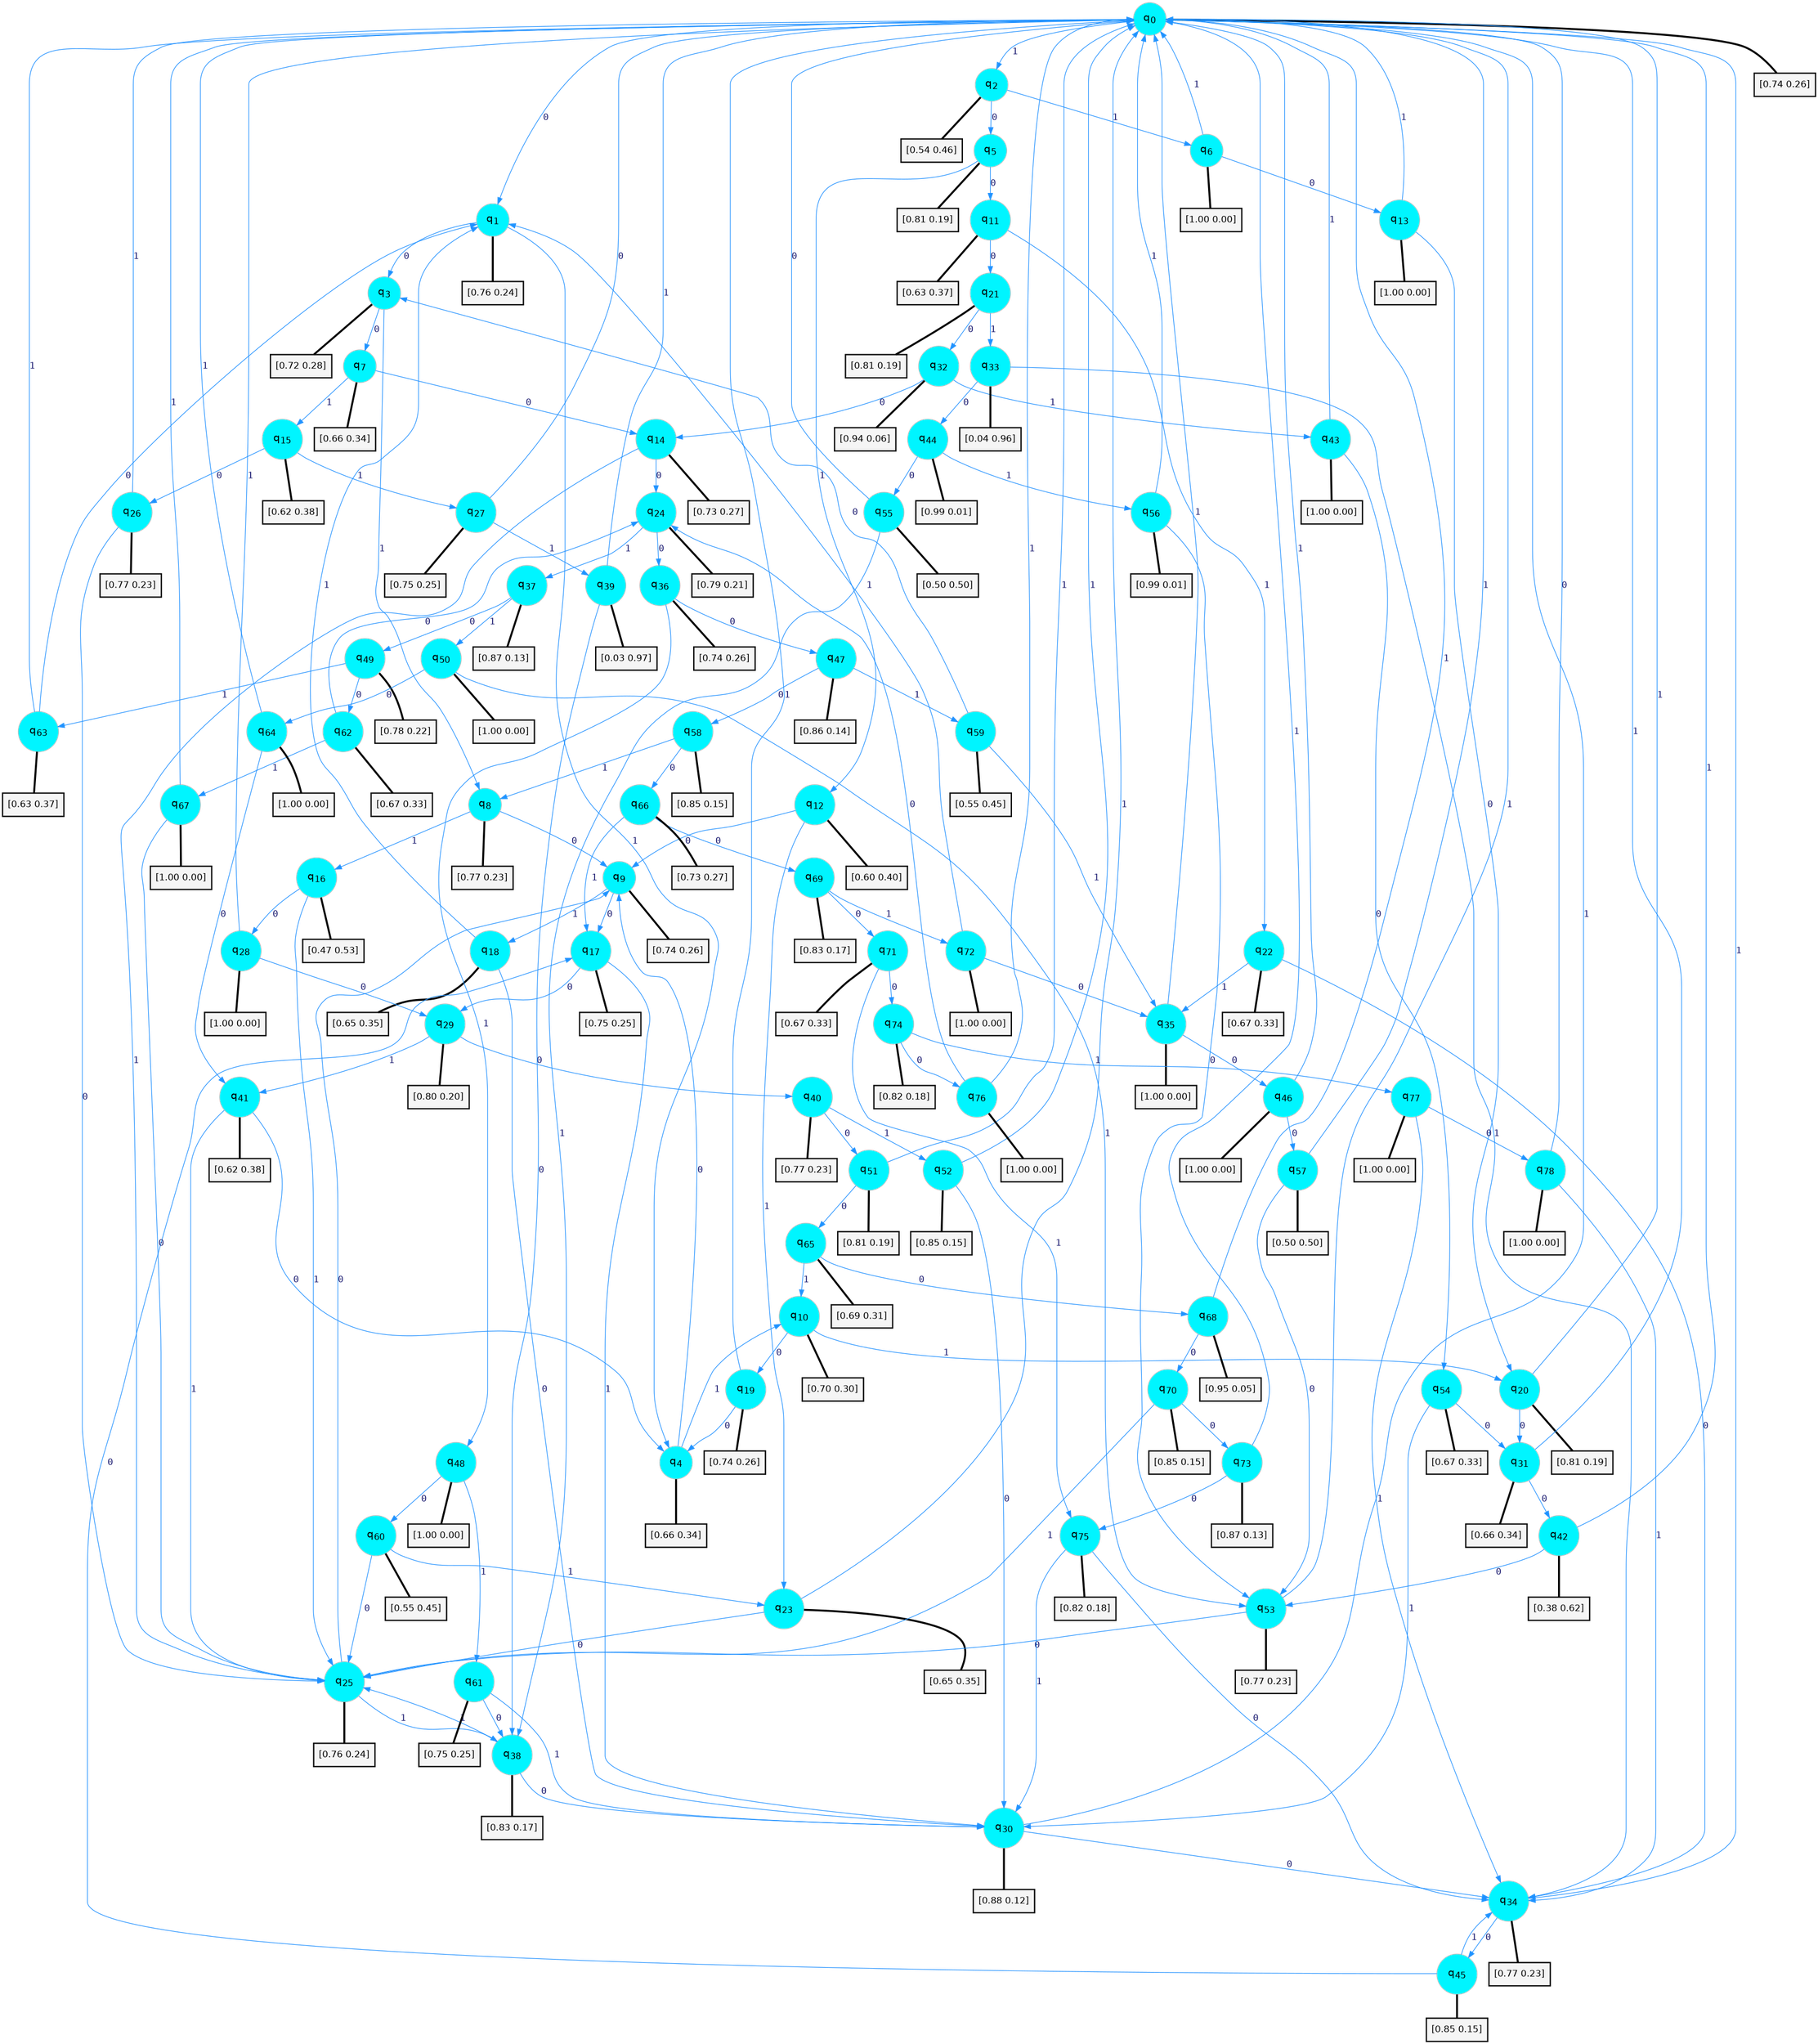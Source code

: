 digraph G {
graph [
bgcolor=transparent, dpi=300, rankdir=TD, size="40,25"];
node [
color=gray, fillcolor=turquoise1, fontcolor=black, fontname=Helvetica, fontsize=16, fontweight=bold, shape=circle, style=filled];
edge [
arrowsize=1, color=dodgerblue1, fontcolor=midnightblue, fontname=courier, fontweight=bold, penwidth=1, style=solid, weight=20];
0[label=<q<SUB>0</SUB>>];
1[label=<q<SUB>1</SUB>>];
2[label=<q<SUB>2</SUB>>];
3[label=<q<SUB>3</SUB>>];
4[label=<q<SUB>4</SUB>>];
5[label=<q<SUB>5</SUB>>];
6[label=<q<SUB>6</SUB>>];
7[label=<q<SUB>7</SUB>>];
8[label=<q<SUB>8</SUB>>];
9[label=<q<SUB>9</SUB>>];
10[label=<q<SUB>10</SUB>>];
11[label=<q<SUB>11</SUB>>];
12[label=<q<SUB>12</SUB>>];
13[label=<q<SUB>13</SUB>>];
14[label=<q<SUB>14</SUB>>];
15[label=<q<SUB>15</SUB>>];
16[label=<q<SUB>16</SUB>>];
17[label=<q<SUB>17</SUB>>];
18[label=<q<SUB>18</SUB>>];
19[label=<q<SUB>19</SUB>>];
20[label=<q<SUB>20</SUB>>];
21[label=<q<SUB>21</SUB>>];
22[label=<q<SUB>22</SUB>>];
23[label=<q<SUB>23</SUB>>];
24[label=<q<SUB>24</SUB>>];
25[label=<q<SUB>25</SUB>>];
26[label=<q<SUB>26</SUB>>];
27[label=<q<SUB>27</SUB>>];
28[label=<q<SUB>28</SUB>>];
29[label=<q<SUB>29</SUB>>];
30[label=<q<SUB>30</SUB>>];
31[label=<q<SUB>31</SUB>>];
32[label=<q<SUB>32</SUB>>];
33[label=<q<SUB>33</SUB>>];
34[label=<q<SUB>34</SUB>>];
35[label=<q<SUB>35</SUB>>];
36[label=<q<SUB>36</SUB>>];
37[label=<q<SUB>37</SUB>>];
38[label=<q<SUB>38</SUB>>];
39[label=<q<SUB>39</SUB>>];
40[label=<q<SUB>40</SUB>>];
41[label=<q<SUB>41</SUB>>];
42[label=<q<SUB>42</SUB>>];
43[label=<q<SUB>43</SUB>>];
44[label=<q<SUB>44</SUB>>];
45[label=<q<SUB>45</SUB>>];
46[label=<q<SUB>46</SUB>>];
47[label=<q<SUB>47</SUB>>];
48[label=<q<SUB>48</SUB>>];
49[label=<q<SUB>49</SUB>>];
50[label=<q<SUB>50</SUB>>];
51[label=<q<SUB>51</SUB>>];
52[label=<q<SUB>52</SUB>>];
53[label=<q<SUB>53</SUB>>];
54[label=<q<SUB>54</SUB>>];
55[label=<q<SUB>55</SUB>>];
56[label=<q<SUB>56</SUB>>];
57[label=<q<SUB>57</SUB>>];
58[label=<q<SUB>58</SUB>>];
59[label=<q<SUB>59</SUB>>];
60[label=<q<SUB>60</SUB>>];
61[label=<q<SUB>61</SUB>>];
62[label=<q<SUB>62</SUB>>];
63[label=<q<SUB>63</SUB>>];
64[label=<q<SUB>64</SUB>>];
65[label=<q<SUB>65</SUB>>];
66[label=<q<SUB>66</SUB>>];
67[label=<q<SUB>67</SUB>>];
68[label=<q<SUB>68</SUB>>];
69[label=<q<SUB>69</SUB>>];
70[label=<q<SUB>70</SUB>>];
71[label=<q<SUB>71</SUB>>];
72[label=<q<SUB>72</SUB>>];
73[label=<q<SUB>73</SUB>>];
74[label=<q<SUB>74</SUB>>];
75[label=<q<SUB>75</SUB>>];
76[label=<q<SUB>76</SUB>>];
77[label=<q<SUB>77</SUB>>];
78[label=<q<SUB>78</SUB>>];
79[label="[0.74 0.26]", shape=box,fontcolor=black, fontname=Helvetica, fontsize=14, penwidth=2, fillcolor=whitesmoke,color=black];
80[label="[0.76 0.24]", shape=box,fontcolor=black, fontname=Helvetica, fontsize=14, penwidth=2, fillcolor=whitesmoke,color=black];
81[label="[0.54 0.46]", shape=box,fontcolor=black, fontname=Helvetica, fontsize=14, penwidth=2, fillcolor=whitesmoke,color=black];
82[label="[0.72 0.28]", shape=box,fontcolor=black, fontname=Helvetica, fontsize=14, penwidth=2, fillcolor=whitesmoke,color=black];
83[label="[0.66 0.34]", shape=box,fontcolor=black, fontname=Helvetica, fontsize=14, penwidth=2, fillcolor=whitesmoke,color=black];
84[label="[0.81 0.19]", shape=box,fontcolor=black, fontname=Helvetica, fontsize=14, penwidth=2, fillcolor=whitesmoke,color=black];
85[label="[1.00 0.00]", shape=box,fontcolor=black, fontname=Helvetica, fontsize=14, penwidth=2, fillcolor=whitesmoke,color=black];
86[label="[0.66 0.34]", shape=box,fontcolor=black, fontname=Helvetica, fontsize=14, penwidth=2, fillcolor=whitesmoke,color=black];
87[label="[0.77 0.23]", shape=box,fontcolor=black, fontname=Helvetica, fontsize=14, penwidth=2, fillcolor=whitesmoke,color=black];
88[label="[0.74 0.26]", shape=box,fontcolor=black, fontname=Helvetica, fontsize=14, penwidth=2, fillcolor=whitesmoke,color=black];
89[label="[0.70 0.30]", shape=box,fontcolor=black, fontname=Helvetica, fontsize=14, penwidth=2, fillcolor=whitesmoke,color=black];
90[label="[0.63 0.37]", shape=box,fontcolor=black, fontname=Helvetica, fontsize=14, penwidth=2, fillcolor=whitesmoke,color=black];
91[label="[0.60 0.40]", shape=box,fontcolor=black, fontname=Helvetica, fontsize=14, penwidth=2, fillcolor=whitesmoke,color=black];
92[label="[1.00 0.00]", shape=box,fontcolor=black, fontname=Helvetica, fontsize=14, penwidth=2, fillcolor=whitesmoke,color=black];
93[label="[0.73 0.27]", shape=box,fontcolor=black, fontname=Helvetica, fontsize=14, penwidth=2, fillcolor=whitesmoke,color=black];
94[label="[0.62 0.38]", shape=box,fontcolor=black, fontname=Helvetica, fontsize=14, penwidth=2, fillcolor=whitesmoke,color=black];
95[label="[0.47 0.53]", shape=box,fontcolor=black, fontname=Helvetica, fontsize=14, penwidth=2, fillcolor=whitesmoke,color=black];
96[label="[0.75 0.25]", shape=box,fontcolor=black, fontname=Helvetica, fontsize=14, penwidth=2, fillcolor=whitesmoke,color=black];
97[label="[0.65 0.35]", shape=box,fontcolor=black, fontname=Helvetica, fontsize=14, penwidth=2, fillcolor=whitesmoke,color=black];
98[label="[0.74 0.26]", shape=box,fontcolor=black, fontname=Helvetica, fontsize=14, penwidth=2, fillcolor=whitesmoke,color=black];
99[label="[0.81 0.19]", shape=box,fontcolor=black, fontname=Helvetica, fontsize=14, penwidth=2, fillcolor=whitesmoke,color=black];
100[label="[0.81 0.19]", shape=box,fontcolor=black, fontname=Helvetica, fontsize=14, penwidth=2, fillcolor=whitesmoke,color=black];
101[label="[0.67 0.33]", shape=box,fontcolor=black, fontname=Helvetica, fontsize=14, penwidth=2, fillcolor=whitesmoke,color=black];
102[label="[0.65 0.35]", shape=box,fontcolor=black, fontname=Helvetica, fontsize=14, penwidth=2, fillcolor=whitesmoke,color=black];
103[label="[0.79 0.21]", shape=box,fontcolor=black, fontname=Helvetica, fontsize=14, penwidth=2, fillcolor=whitesmoke,color=black];
104[label="[0.76 0.24]", shape=box,fontcolor=black, fontname=Helvetica, fontsize=14, penwidth=2, fillcolor=whitesmoke,color=black];
105[label="[0.77 0.23]", shape=box,fontcolor=black, fontname=Helvetica, fontsize=14, penwidth=2, fillcolor=whitesmoke,color=black];
106[label="[0.75 0.25]", shape=box,fontcolor=black, fontname=Helvetica, fontsize=14, penwidth=2, fillcolor=whitesmoke,color=black];
107[label="[1.00 0.00]", shape=box,fontcolor=black, fontname=Helvetica, fontsize=14, penwidth=2, fillcolor=whitesmoke,color=black];
108[label="[0.80 0.20]", shape=box,fontcolor=black, fontname=Helvetica, fontsize=14, penwidth=2, fillcolor=whitesmoke,color=black];
109[label="[0.88 0.12]", shape=box,fontcolor=black, fontname=Helvetica, fontsize=14, penwidth=2, fillcolor=whitesmoke,color=black];
110[label="[0.66 0.34]", shape=box,fontcolor=black, fontname=Helvetica, fontsize=14, penwidth=2, fillcolor=whitesmoke,color=black];
111[label="[0.94 0.06]", shape=box,fontcolor=black, fontname=Helvetica, fontsize=14, penwidth=2, fillcolor=whitesmoke,color=black];
112[label="[0.04 0.96]", shape=box,fontcolor=black, fontname=Helvetica, fontsize=14, penwidth=2, fillcolor=whitesmoke,color=black];
113[label="[0.77 0.23]", shape=box,fontcolor=black, fontname=Helvetica, fontsize=14, penwidth=2, fillcolor=whitesmoke,color=black];
114[label="[1.00 0.00]", shape=box,fontcolor=black, fontname=Helvetica, fontsize=14, penwidth=2, fillcolor=whitesmoke,color=black];
115[label="[0.74 0.26]", shape=box,fontcolor=black, fontname=Helvetica, fontsize=14, penwidth=2, fillcolor=whitesmoke,color=black];
116[label="[0.87 0.13]", shape=box,fontcolor=black, fontname=Helvetica, fontsize=14, penwidth=2, fillcolor=whitesmoke,color=black];
117[label="[0.83 0.17]", shape=box,fontcolor=black, fontname=Helvetica, fontsize=14, penwidth=2, fillcolor=whitesmoke,color=black];
118[label="[0.03 0.97]", shape=box,fontcolor=black, fontname=Helvetica, fontsize=14, penwidth=2, fillcolor=whitesmoke,color=black];
119[label="[0.77 0.23]", shape=box,fontcolor=black, fontname=Helvetica, fontsize=14, penwidth=2, fillcolor=whitesmoke,color=black];
120[label="[0.62 0.38]", shape=box,fontcolor=black, fontname=Helvetica, fontsize=14, penwidth=2, fillcolor=whitesmoke,color=black];
121[label="[0.38 0.62]", shape=box,fontcolor=black, fontname=Helvetica, fontsize=14, penwidth=2, fillcolor=whitesmoke,color=black];
122[label="[1.00 0.00]", shape=box,fontcolor=black, fontname=Helvetica, fontsize=14, penwidth=2, fillcolor=whitesmoke,color=black];
123[label="[0.99 0.01]", shape=box,fontcolor=black, fontname=Helvetica, fontsize=14, penwidth=2, fillcolor=whitesmoke,color=black];
124[label="[0.85 0.15]", shape=box,fontcolor=black, fontname=Helvetica, fontsize=14, penwidth=2, fillcolor=whitesmoke,color=black];
125[label="[1.00 0.00]", shape=box,fontcolor=black, fontname=Helvetica, fontsize=14, penwidth=2, fillcolor=whitesmoke,color=black];
126[label="[0.86 0.14]", shape=box,fontcolor=black, fontname=Helvetica, fontsize=14, penwidth=2, fillcolor=whitesmoke,color=black];
127[label="[1.00 0.00]", shape=box,fontcolor=black, fontname=Helvetica, fontsize=14, penwidth=2, fillcolor=whitesmoke,color=black];
128[label="[0.78 0.22]", shape=box,fontcolor=black, fontname=Helvetica, fontsize=14, penwidth=2, fillcolor=whitesmoke,color=black];
129[label="[1.00 0.00]", shape=box,fontcolor=black, fontname=Helvetica, fontsize=14, penwidth=2, fillcolor=whitesmoke,color=black];
130[label="[0.81 0.19]", shape=box,fontcolor=black, fontname=Helvetica, fontsize=14, penwidth=2, fillcolor=whitesmoke,color=black];
131[label="[0.85 0.15]", shape=box,fontcolor=black, fontname=Helvetica, fontsize=14, penwidth=2, fillcolor=whitesmoke,color=black];
132[label="[0.77 0.23]", shape=box,fontcolor=black, fontname=Helvetica, fontsize=14, penwidth=2, fillcolor=whitesmoke,color=black];
133[label="[0.67 0.33]", shape=box,fontcolor=black, fontname=Helvetica, fontsize=14, penwidth=2, fillcolor=whitesmoke,color=black];
134[label="[0.50 0.50]", shape=box,fontcolor=black, fontname=Helvetica, fontsize=14, penwidth=2, fillcolor=whitesmoke,color=black];
135[label="[0.99 0.01]", shape=box,fontcolor=black, fontname=Helvetica, fontsize=14, penwidth=2, fillcolor=whitesmoke,color=black];
136[label="[0.50 0.50]", shape=box,fontcolor=black, fontname=Helvetica, fontsize=14, penwidth=2, fillcolor=whitesmoke,color=black];
137[label="[0.85 0.15]", shape=box,fontcolor=black, fontname=Helvetica, fontsize=14, penwidth=2, fillcolor=whitesmoke,color=black];
138[label="[0.55 0.45]", shape=box,fontcolor=black, fontname=Helvetica, fontsize=14, penwidth=2, fillcolor=whitesmoke,color=black];
139[label="[0.55 0.45]", shape=box,fontcolor=black, fontname=Helvetica, fontsize=14, penwidth=2, fillcolor=whitesmoke,color=black];
140[label="[0.75 0.25]", shape=box,fontcolor=black, fontname=Helvetica, fontsize=14, penwidth=2, fillcolor=whitesmoke,color=black];
141[label="[0.67 0.33]", shape=box,fontcolor=black, fontname=Helvetica, fontsize=14, penwidth=2, fillcolor=whitesmoke,color=black];
142[label="[0.63 0.37]", shape=box,fontcolor=black, fontname=Helvetica, fontsize=14, penwidth=2, fillcolor=whitesmoke,color=black];
143[label="[1.00 0.00]", shape=box,fontcolor=black, fontname=Helvetica, fontsize=14, penwidth=2, fillcolor=whitesmoke,color=black];
144[label="[0.69 0.31]", shape=box,fontcolor=black, fontname=Helvetica, fontsize=14, penwidth=2, fillcolor=whitesmoke,color=black];
145[label="[0.73 0.27]", shape=box,fontcolor=black, fontname=Helvetica, fontsize=14, penwidth=2, fillcolor=whitesmoke,color=black];
146[label="[1.00 0.00]", shape=box,fontcolor=black, fontname=Helvetica, fontsize=14, penwidth=2, fillcolor=whitesmoke,color=black];
147[label="[0.95 0.05]", shape=box,fontcolor=black, fontname=Helvetica, fontsize=14, penwidth=2, fillcolor=whitesmoke,color=black];
148[label="[0.83 0.17]", shape=box,fontcolor=black, fontname=Helvetica, fontsize=14, penwidth=2, fillcolor=whitesmoke,color=black];
149[label="[0.85 0.15]", shape=box,fontcolor=black, fontname=Helvetica, fontsize=14, penwidth=2, fillcolor=whitesmoke,color=black];
150[label="[0.67 0.33]", shape=box,fontcolor=black, fontname=Helvetica, fontsize=14, penwidth=2, fillcolor=whitesmoke,color=black];
151[label="[1.00 0.00]", shape=box,fontcolor=black, fontname=Helvetica, fontsize=14, penwidth=2, fillcolor=whitesmoke,color=black];
152[label="[0.87 0.13]", shape=box,fontcolor=black, fontname=Helvetica, fontsize=14, penwidth=2, fillcolor=whitesmoke,color=black];
153[label="[0.82 0.18]", shape=box,fontcolor=black, fontname=Helvetica, fontsize=14, penwidth=2, fillcolor=whitesmoke,color=black];
154[label="[0.82 0.18]", shape=box,fontcolor=black, fontname=Helvetica, fontsize=14, penwidth=2, fillcolor=whitesmoke,color=black];
155[label="[1.00 0.00]", shape=box,fontcolor=black, fontname=Helvetica, fontsize=14, penwidth=2, fillcolor=whitesmoke,color=black];
156[label="[1.00 0.00]", shape=box,fontcolor=black, fontname=Helvetica, fontsize=14, penwidth=2, fillcolor=whitesmoke,color=black];
157[label="[1.00 0.00]", shape=box,fontcolor=black, fontname=Helvetica, fontsize=14, penwidth=2, fillcolor=whitesmoke,color=black];
0->1 [label=0];
0->2 [label=1];
0->79 [arrowhead=none, penwidth=3,color=black];
1->3 [label=0];
1->4 [label=1];
1->80 [arrowhead=none, penwidth=3,color=black];
2->5 [label=0];
2->6 [label=1];
2->81 [arrowhead=none, penwidth=3,color=black];
3->7 [label=0];
3->8 [label=1];
3->82 [arrowhead=none, penwidth=3,color=black];
4->9 [label=0];
4->10 [label=1];
4->83 [arrowhead=none, penwidth=3,color=black];
5->11 [label=0];
5->12 [label=1];
5->84 [arrowhead=none, penwidth=3,color=black];
6->13 [label=0];
6->0 [label=1];
6->85 [arrowhead=none, penwidth=3,color=black];
7->14 [label=0];
7->15 [label=1];
7->86 [arrowhead=none, penwidth=3,color=black];
8->9 [label=0];
8->16 [label=1];
8->87 [arrowhead=none, penwidth=3,color=black];
9->17 [label=0];
9->18 [label=1];
9->88 [arrowhead=none, penwidth=3,color=black];
10->19 [label=0];
10->20 [label=1];
10->89 [arrowhead=none, penwidth=3,color=black];
11->21 [label=0];
11->22 [label=1];
11->90 [arrowhead=none, penwidth=3,color=black];
12->9 [label=0];
12->23 [label=1];
12->91 [arrowhead=none, penwidth=3,color=black];
13->20 [label=0];
13->0 [label=1];
13->92 [arrowhead=none, penwidth=3,color=black];
14->24 [label=0];
14->25 [label=1];
14->93 [arrowhead=none, penwidth=3,color=black];
15->26 [label=0];
15->27 [label=1];
15->94 [arrowhead=none, penwidth=3,color=black];
16->28 [label=0];
16->25 [label=1];
16->95 [arrowhead=none, penwidth=3,color=black];
17->29 [label=0];
17->30 [label=1];
17->96 [arrowhead=none, penwidth=3,color=black];
18->30 [label=0];
18->1 [label=1];
18->97 [arrowhead=none, penwidth=3,color=black];
19->4 [label=0];
19->0 [label=1];
19->98 [arrowhead=none, penwidth=3,color=black];
20->31 [label=0];
20->0 [label=1];
20->99 [arrowhead=none, penwidth=3,color=black];
21->32 [label=0];
21->33 [label=1];
21->100 [arrowhead=none, penwidth=3,color=black];
22->34 [label=0];
22->35 [label=1];
22->101 [arrowhead=none, penwidth=3,color=black];
23->25 [label=0];
23->0 [label=1];
23->102 [arrowhead=none, penwidth=3,color=black];
24->36 [label=0];
24->37 [label=1];
24->103 [arrowhead=none, penwidth=3,color=black];
25->9 [label=0];
25->38 [label=1];
25->104 [arrowhead=none, penwidth=3,color=black];
26->25 [label=0];
26->0 [label=1];
26->105 [arrowhead=none, penwidth=3,color=black];
27->0 [label=0];
27->39 [label=1];
27->106 [arrowhead=none, penwidth=3,color=black];
28->29 [label=0];
28->0 [label=1];
28->107 [arrowhead=none, penwidth=3,color=black];
29->40 [label=0];
29->41 [label=1];
29->108 [arrowhead=none, penwidth=3,color=black];
30->34 [label=0];
30->0 [label=1];
30->109 [arrowhead=none, penwidth=3,color=black];
31->42 [label=0];
31->0 [label=1];
31->110 [arrowhead=none, penwidth=3,color=black];
32->14 [label=0];
32->43 [label=1];
32->111 [arrowhead=none, penwidth=3,color=black];
33->44 [label=0];
33->34 [label=1];
33->112 [arrowhead=none, penwidth=3,color=black];
34->45 [label=0];
34->0 [label=1];
34->113 [arrowhead=none, penwidth=3,color=black];
35->46 [label=0];
35->0 [label=1];
35->114 [arrowhead=none, penwidth=3,color=black];
36->47 [label=0];
36->48 [label=1];
36->115 [arrowhead=none, penwidth=3,color=black];
37->49 [label=0];
37->50 [label=1];
37->116 [arrowhead=none, penwidth=3,color=black];
38->30 [label=0];
38->25 [label=1];
38->117 [arrowhead=none, penwidth=3,color=black];
39->38 [label=0];
39->0 [label=1];
39->118 [arrowhead=none, penwidth=3,color=black];
40->51 [label=0];
40->52 [label=1];
40->119 [arrowhead=none, penwidth=3,color=black];
41->4 [label=0];
41->25 [label=1];
41->120 [arrowhead=none, penwidth=3,color=black];
42->53 [label=0];
42->0 [label=1];
42->121 [arrowhead=none, penwidth=3,color=black];
43->54 [label=0];
43->0 [label=1];
43->122 [arrowhead=none, penwidth=3,color=black];
44->55 [label=0];
44->56 [label=1];
44->123 [arrowhead=none, penwidth=3,color=black];
45->17 [label=0];
45->34 [label=1];
45->124 [arrowhead=none, penwidth=3,color=black];
46->57 [label=0];
46->0 [label=1];
46->125 [arrowhead=none, penwidth=3,color=black];
47->58 [label=0];
47->59 [label=1];
47->126 [arrowhead=none, penwidth=3,color=black];
48->60 [label=0];
48->61 [label=1];
48->127 [arrowhead=none, penwidth=3,color=black];
49->62 [label=0];
49->63 [label=1];
49->128 [arrowhead=none, penwidth=3,color=black];
50->64 [label=0];
50->53 [label=1];
50->129 [arrowhead=none, penwidth=3,color=black];
51->65 [label=0];
51->0 [label=1];
51->130 [arrowhead=none, penwidth=3,color=black];
52->30 [label=0];
52->0 [label=1];
52->131 [arrowhead=none, penwidth=3,color=black];
53->25 [label=0];
53->0 [label=1];
53->132 [arrowhead=none, penwidth=3,color=black];
54->31 [label=0];
54->30 [label=1];
54->133 [arrowhead=none, penwidth=3,color=black];
55->0 [label=0];
55->38 [label=1];
55->134 [arrowhead=none, penwidth=3,color=black];
56->53 [label=0];
56->0 [label=1];
56->135 [arrowhead=none, penwidth=3,color=black];
57->53 [label=0];
57->0 [label=1];
57->136 [arrowhead=none, penwidth=3,color=black];
58->66 [label=0];
58->8 [label=1];
58->137 [arrowhead=none, penwidth=3,color=black];
59->3 [label=0];
59->35 [label=1];
59->138 [arrowhead=none, penwidth=3,color=black];
60->25 [label=0];
60->23 [label=1];
60->139 [arrowhead=none, penwidth=3,color=black];
61->38 [label=0];
61->30 [label=1];
61->140 [arrowhead=none, penwidth=3,color=black];
62->24 [label=0];
62->67 [label=1];
62->141 [arrowhead=none, penwidth=3,color=black];
63->1 [label=0];
63->0 [label=1];
63->142 [arrowhead=none, penwidth=3,color=black];
64->41 [label=0];
64->0 [label=1];
64->143 [arrowhead=none, penwidth=3,color=black];
65->68 [label=0];
65->10 [label=1];
65->144 [arrowhead=none, penwidth=3,color=black];
66->69 [label=0];
66->17 [label=1];
66->145 [arrowhead=none, penwidth=3,color=black];
67->25 [label=0];
67->0 [label=1];
67->146 [arrowhead=none, penwidth=3,color=black];
68->70 [label=0];
68->0 [label=1];
68->147 [arrowhead=none, penwidth=3,color=black];
69->71 [label=0];
69->72 [label=1];
69->148 [arrowhead=none, penwidth=3,color=black];
70->73 [label=0];
70->25 [label=1];
70->149 [arrowhead=none, penwidth=3,color=black];
71->74 [label=0];
71->75 [label=1];
71->150 [arrowhead=none, penwidth=3,color=black];
72->35 [label=0];
72->1 [label=1];
72->151 [arrowhead=none, penwidth=3,color=black];
73->75 [label=0];
73->0 [label=1];
73->152 [arrowhead=none, penwidth=3,color=black];
74->76 [label=0];
74->77 [label=1];
74->153 [arrowhead=none, penwidth=3,color=black];
75->34 [label=0];
75->30 [label=1];
75->154 [arrowhead=none, penwidth=3,color=black];
76->24 [label=0];
76->0 [label=1];
76->155 [arrowhead=none, penwidth=3,color=black];
77->78 [label=0];
77->34 [label=1];
77->156 [arrowhead=none, penwidth=3,color=black];
78->0 [label=0];
78->34 [label=1];
78->157 [arrowhead=none, penwidth=3,color=black];
}
